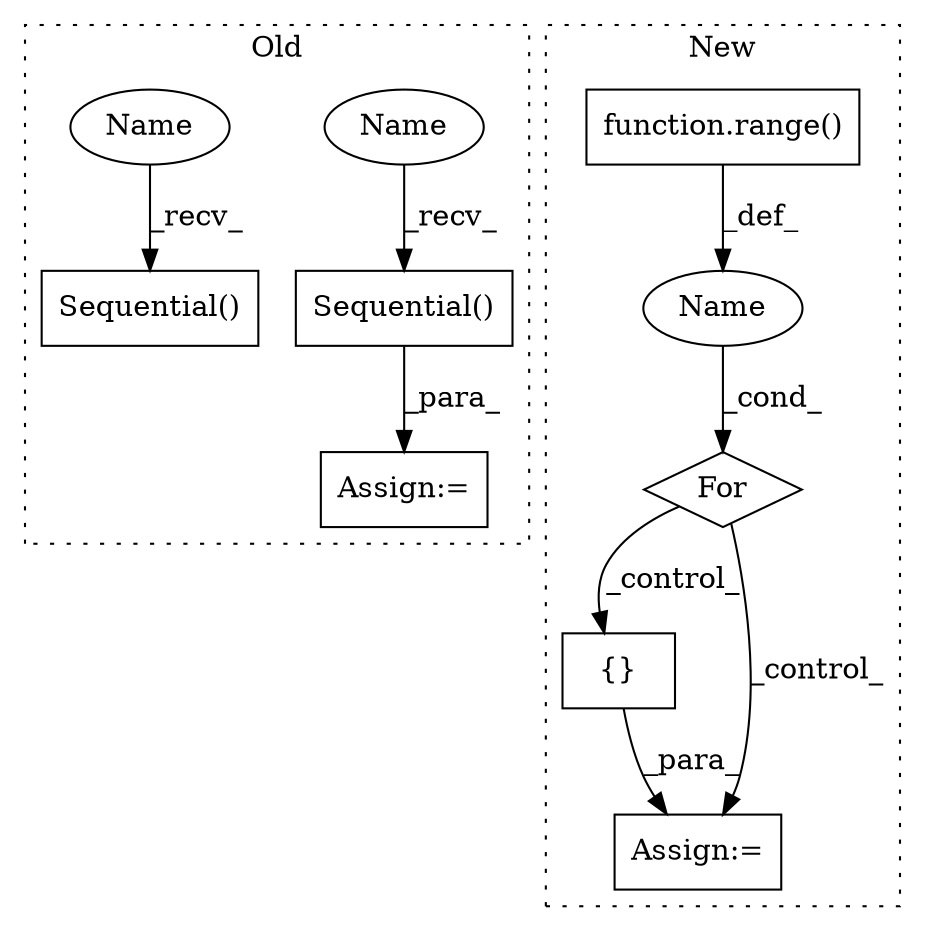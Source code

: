 digraph G {
subgraph cluster0 {
1 [label="Sequential()" a="75" s="2719,2870" l="27,10" shape="box"];
4 [label="Sequential()" a="75" s="2902,3053" l="27,10" shape="box"];
8 [label="Assign:=" a="68" s="2716" l="3" shape="box"];
9 [label="Name" a="87" s="2719" l="2" shape="ellipse"];
10 [label="Name" a="87" s="2902" l="2" shape="ellipse"];
label = "Old";
style="dotted";
}
subgraph cluster1 {
2 [label="function.range()" a="75" s="3398,3405" l="6,1" shape="box"];
3 [label="For" a="107" s="3389,3406" l="4,42" shape="diamond"];
5 [label="Name" a="87" s="3393" l="1" shape="ellipse"];
6 [label="{}" a="59" s="3473,3473" l="2,1" shape="box"];
7 [label="Assign:=" a="68" s="3456" l="3" shape="box"];
label = "New";
style="dotted";
}
1 -> 8 [label="_para_"];
2 -> 5 [label="_def_"];
3 -> 6 [label="_control_"];
3 -> 7 [label="_control_"];
5 -> 3 [label="_cond_"];
6 -> 7 [label="_para_"];
9 -> 1 [label="_recv_"];
10 -> 4 [label="_recv_"];
}